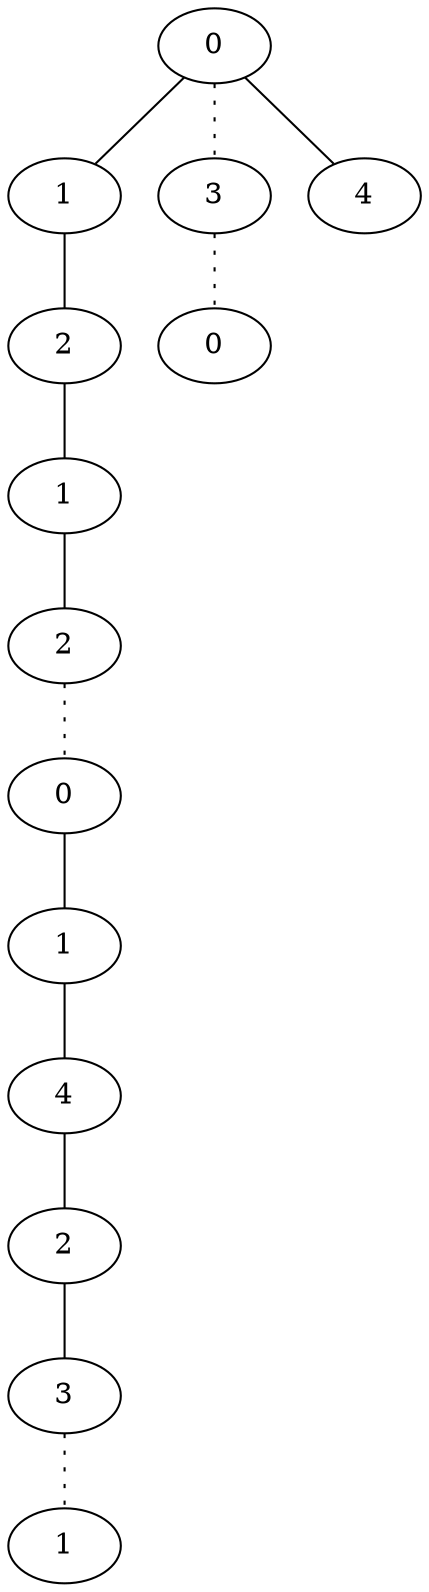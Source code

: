 graph {
a0[label=0];
a1[label=1];
a2[label=2];
a3[label=1];
a4[label=2];
a5[label=0];
a6[label=1];
a7[label=4];
a8[label=2];
a9[label=3];
a10[label=1];
a11[label=3];
a12[label=0];
a13[label=4];
a0 -- a1;
a0 -- a11 [style=dotted];
a0 -- a13;
a1 -- a2;
a2 -- a3;
a3 -- a4;
a4 -- a5 [style=dotted];
a5 -- a6;
a6 -- a7;
a7 -- a8;
a8 -- a9;
a9 -- a10 [style=dotted];
a11 -- a12 [style=dotted];
}
